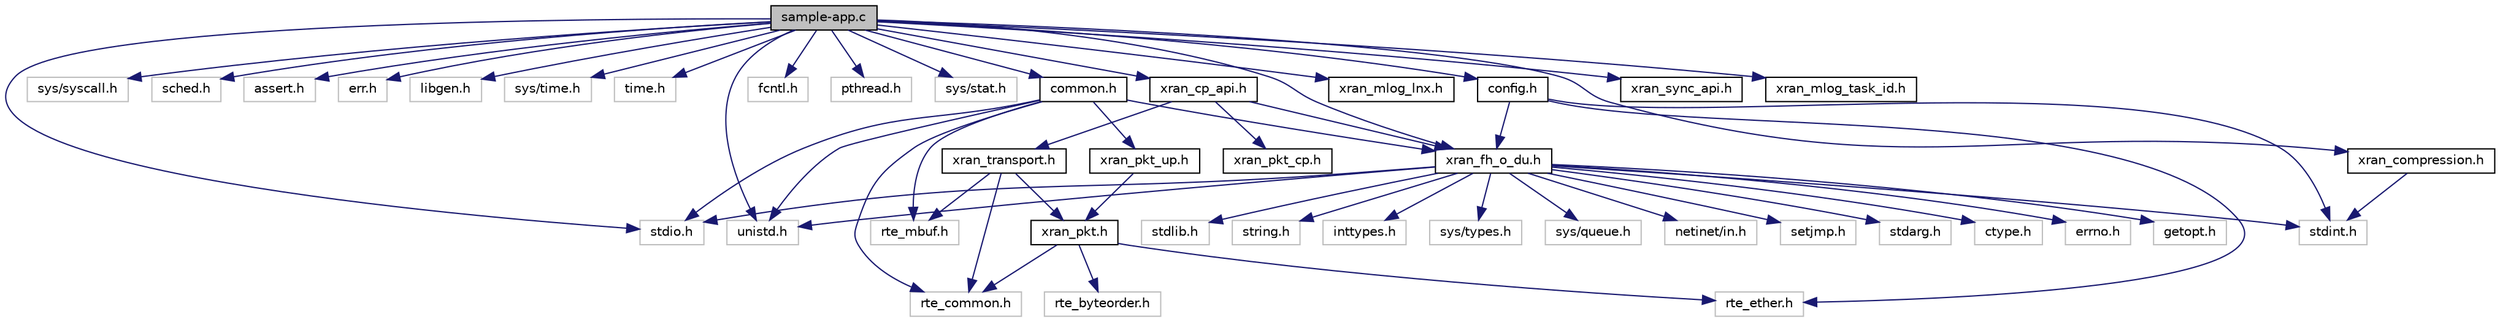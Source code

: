 digraph "sample-app.c"
{
 // LATEX_PDF_SIZE
  edge [fontname="Helvetica",fontsize="10",labelfontname="Helvetica",labelfontsize="10"];
  node [fontname="Helvetica",fontsize="10",shape=record];
  Node1 [label="sample-app.c",height=0.2,width=0.4,color="black", fillcolor="grey75", style="filled", fontcolor="black",tooltip=" "];
  Node1 -> Node2 [color="midnightblue",fontsize="10",style="solid",fontname="Helvetica"];
  Node2 [label="unistd.h",height=0.2,width=0.4,color="grey75", fillcolor="white", style="filled",tooltip=" "];
  Node1 -> Node3 [color="midnightblue",fontsize="10",style="solid",fontname="Helvetica"];
  Node3 [label="sys/syscall.h",height=0.2,width=0.4,color="grey75", fillcolor="white", style="filled",tooltip=" "];
  Node1 -> Node4 [color="midnightblue",fontsize="10",style="solid",fontname="Helvetica"];
  Node4 [label="sched.h",height=0.2,width=0.4,color="grey75", fillcolor="white", style="filled",tooltip=" "];
  Node1 -> Node5 [color="midnightblue",fontsize="10",style="solid",fontname="Helvetica"];
  Node5 [label="assert.h",height=0.2,width=0.4,color="grey75", fillcolor="white", style="filled",tooltip=" "];
  Node1 -> Node6 [color="midnightblue",fontsize="10",style="solid",fontname="Helvetica"];
  Node6 [label="err.h",height=0.2,width=0.4,color="grey75", fillcolor="white", style="filled",tooltip=" "];
  Node1 -> Node7 [color="midnightblue",fontsize="10",style="solid",fontname="Helvetica"];
  Node7 [label="libgen.h",height=0.2,width=0.4,color="grey75", fillcolor="white", style="filled",tooltip=" "];
  Node1 -> Node8 [color="midnightblue",fontsize="10",style="solid",fontname="Helvetica"];
  Node8 [label="sys/time.h",height=0.2,width=0.4,color="grey75", fillcolor="white", style="filled",tooltip=" "];
  Node1 -> Node9 [color="midnightblue",fontsize="10",style="solid",fontname="Helvetica"];
  Node9 [label="time.h",height=0.2,width=0.4,color="grey75", fillcolor="white", style="filled",tooltip=" "];
  Node1 -> Node10 [color="midnightblue",fontsize="10",style="solid",fontname="Helvetica"];
  Node10 [label="stdio.h",height=0.2,width=0.4,color="grey75", fillcolor="white", style="filled",tooltip=" "];
  Node1 -> Node11 [color="midnightblue",fontsize="10",style="solid",fontname="Helvetica"];
  Node11 [label="fcntl.h",height=0.2,width=0.4,color="grey75", fillcolor="white", style="filled",tooltip=" "];
  Node1 -> Node12 [color="midnightblue",fontsize="10",style="solid",fontname="Helvetica"];
  Node12 [label="pthread.h",height=0.2,width=0.4,color="grey75", fillcolor="white", style="filled",tooltip=" "];
  Node1 -> Node13 [color="midnightblue",fontsize="10",style="solid",fontname="Helvetica"];
  Node13 [label="sys/stat.h",height=0.2,width=0.4,color="grey75", fillcolor="white", style="filled",tooltip=" "];
  Node1 -> Node14 [color="midnightblue",fontsize="10",style="solid",fontname="Helvetica"];
  Node14 [label="common.h",height=0.2,width=0.4,color="black", fillcolor="white", style="filled",URL="$common_8h.html",tooltip=" "];
  Node14 -> Node10 [color="midnightblue",fontsize="10",style="solid",fontname="Helvetica"];
  Node14 -> Node2 [color="midnightblue",fontsize="10",style="solid",fontname="Helvetica"];
  Node14 -> Node15 [color="midnightblue",fontsize="10",style="solid",fontname="Helvetica"];
  Node15 [label="xran_fh_o_du.h",height=0.2,width=0.4,color="black", fillcolor="white", style="filled",URL="$xran__fh__o__du_8h.html",tooltip="This file provides public interface to xRAN Front Haul layer implementation as defined in the ORAN-WG..."];
  Node15 -> Node10 [color="midnightblue",fontsize="10",style="solid",fontname="Helvetica"];
  Node15 -> Node16 [color="midnightblue",fontsize="10",style="solid",fontname="Helvetica"];
  Node16 [label="stdlib.h",height=0.2,width=0.4,color="grey75", fillcolor="white", style="filled",tooltip=" "];
  Node15 -> Node17 [color="midnightblue",fontsize="10",style="solid",fontname="Helvetica"];
  Node17 [label="string.h",height=0.2,width=0.4,color="grey75", fillcolor="white", style="filled",tooltip=" "];
  Node15 -> Node18 [color="midnightblue",fontsize="10",style="solid",fontname="Helvetica"];
  Node18 [label="stdint.h",height=0.2,width=0.4,color="grey75", fillcolor="white", style="filled",tooltip=" "];
  Node15 -> Node19 [color="midnightblue",fontsize="10",style="solid",fontname="Helvetica"];
  Node19 [label="inttypes.h",height=0.2,width=0.4,color="grey75", fillcolor="white", style="filled",tooltip=" "];
  Node15 -> Node20 [color="midnightblue",fontsize="10",style="solid",fontname="Helvetica"];
  Node20 [label="sys/types.h",height=0.2,width=0.4,color="grey75", fillcolor="white", style="filled",tooltip=" "];
  Node15 -> Node21 [color="midnightblue",fontsize="10",style="solid",fontname="Helvetica"];
  Node21 [label="sys/queue.h",height=0.2,width=0.4,color="grey75", fillcolor="white", style="filled",tooltip=" "];
  Node15 -> Node22 [color="midnightblue",fontsize="10",style="solid",fontname="Helvetica"];
  Node22 [label="netinet/in.h",height=0.2,width=0.4,color="grey75", fillcolor="white", style="filled",tooltip=" "];
  Node15 -> Node23 [color="midnightblue",fontsize="10",style="solid",fontname="Helvetica"];
  Node23 [label="setjmp.h",height=0.2,width=0.4,color="grey75", fillcolor="white", style="filled",tooltip=" "];
  Node15 -> Node24 [color="midnightblue",fontsize="10",style="solid",fontname="Helvetica"];
  Node24 [label="stdarg.h",height=0.2,width=0.4,color="grey75", fillcolor="white", style="filled",tooltip=" "];
  Node15 -> Node25 [color="midnightblue",fontsize="10",style="solid",fontname="Helvetica"];
  Node25 [label="ctype.h",height=0.2,width=0.4,color="grey75", fillcolor="white", style="filled",tooltip=" "];
  Node15 -> Node26 [color="midnightblue",fontsize="10",style="solid",fontname="Helvetica"];
  Node26 [label="errno.h",height=0.2,width=0.4,color="grey75", fillcolor="white", style="filled",tooltip=" "];
  Node15 -> Node27 [color="midnightblue",fontsize="10",style="solid",fontname="Helvetica"];
  Node27 [label="getopt.h",height=0.2,width=0.4,color="grey75", fillcolor="white", style="filled",tooltip=" "];
  Node15 -> Node2 [color="midnightblue",fontsize="10",style="solid",fontname="Helvetica"];
  Node14 -> Node28 [color="midnightblue",fontsize="10",style="solid",fontname="Helvetica"];
  Node28 [label="xran_pkt_up.h",height=0.2,width=0.4,color="black", fillcolor="white", style="filled",URL="$xran__pkt__up_8h.html",tooltip="Definitions and support functions to process XRAN packet."];
  Node28 -> Node29 [color="midnightblue",fontsize="10",style="solid",fontname="Helvetica"];
  Node29 [label="xran_pkt.h",height=0.2,width=0.4,color="black", fillcolor="white", style="filled",URL="$xran__pkt_8h.html",tooltip="Definitions and support functions to process XRAN packet."];
  Node29 -> Node30 [color="midnightblue",fontsize="10",style="solid",fontname="Helvetica"];
  Node30 [label="rte_common.h",height=0.2,width=0.4,color="grey75", fillcolor="white", style="filled",tooltip=" "];
  Node29 -> Node31 [color="midnightblue",fontsize="10",style="solid",fontname="Helvetica"];
  Node31 [label="rte_ether.h",height=0.2,width=0.4,color="grey75", fillcolor="white", style="filled",tooltip=" "];
  Node29 -> Node32 [color="midnightblue",fontsize="10",style="solid",fontname="Helvetica"];
  Node32 [label="rte_byteorder.h",height=0.2,width=0.4,color="grey75", fillcolor="white", style="filled",tooltip=" "];
  Node14 -> Node30 [color="midnightblue",fontsize="10",style="solid",fontname="Helvetica"];
  Node14 -> Node33 [color="midnightblue",fontsize="10",style="solid",fontname="Helvetica"];
  Node33 [label="rte_mbuf.h",height=0.2,width=0.4,color="grey75", fillcolor="white", style="filled",tooltip=" "];
  Node1 -> Node34 [color="midnightblue",fontsize="10",style="solid",fontname="Helvetica"];
  Node34 [label="config.h",height=0.2,width=0.4,color="black", fillcolor="white", style="filled",URL="$config_8h.html",tooltip=" "];
  Node34 -> Node18 [color="midnightblue",fontsize="10",style="solid",fontname="Helvetica"];
  Node34 -> Node31 [color="midnightblue",fontsize="10",style="solid",fontname="Helvetica"];
  Node34 -> Node15 [color="midnightblue",fontsize="10",style="solid",fontname="Helvetica"];
  Node1 -> Node35 [color="midnightblue",fontsize="10",style="solid",fontname="Helvetica"];
  Node35 [label="xran_mlog_lnx.h",height=0.2,width=0.4,color="black", fillcolor="white", style="filled",URL="$xran__mlog__lnx_8h.html",tooltip=" "];
  Node1 -> Node15 [color="midnightblue",fontsize="10",style="solid",fontname="Helvetica"];
  Node1 -> Node36 [color="midnightblue",fontsize="10",style="solid",fontname="Helvetica"];
  Node36 [label="xran_compression.h",height=0.2,width=0.4,color="black", fillcolor="white", style="filled",URL="$xran__compression_8h.html",tooltip="External API for compading with the use BFP algorithm."];
  Node36 -> Node18 [color="midnightblue",fontsize="10",style="solid",fontname="Helvetica"];
  Node1 -> Node37 [color="midnightblue",fontsize="10",style="solid",fontname="Helvetica"];
  Node37 [label="xran_cp_api.h",height=0.2,width=0.4,color="black", fillcolor="white", style="filled",URL="$xran__cp__api_8h.html",tooltip="This file provides the definitions for Control Plane Messages APIs."];
  Node37 -> Node15 [color="midnightblue",fontsize="10",style="solid",fontname="Helvetica"];
  Node37 -> Node38 [color="midnightblue",fontsize="10",style="solid",fontname="Helvetica"];
  Node38 [label="xran_pkt_cp.h",height=0.2,width=0.4,color="black", fillcolor="white", style="filled",URL="$xran__pkt__cp_8h.html",tooltip="This file provides the definition of Control Plane Messages for XRAN Front Haul layer as defined in X..."];
  Node37 -> Node39 [color="midnightblue",fontsize="10",style="solid",fontname="Helvetica"];
  Node39 [label="xran_transport.h",height=0.2,width=0.4,color="black", fillcolor="white", style="filled",URL="$xran__transport_8h.html",tooltip="This file provides the definitions for Transport layer (eCPRI) API."];
  Node39 -> Node30 [color="midnightblue",fontsize="10",style="solid",fontname="Helvetica"];
  Node39 -> Node33 [color="midnightblue",fontsize="10",style="solid",fontname="Helvetica"];
  Node39 -> Node29 [color="midnightblue",fontsize="10",style="solid",fontname="Helvetica"];
  Node1 -> Node40 [color="midnightblue",fontsize="10",style="solid",fontname="Helvetica"];
  Node40 [label="xran_sync_api.h",height=0.2,width=0.4,color="black", fillcolor="white", style="filled",URL="$xran__sync__api_8h.html",tooltip="This file provides interface to synchronization related APIs (PTP/1588) for XRAN."];
  Node1 -> Node41 [color="midnightblue",fontsize="10",style="solid",fontname="Helvetica"];
  Node41 [label="xran_mlog_task_id.h",height=0.2,width=0.4,color="black", fillcolor="white", style="filled",URL="$xran__mlog__task__id_8h.html",tooltip=" "];
}
